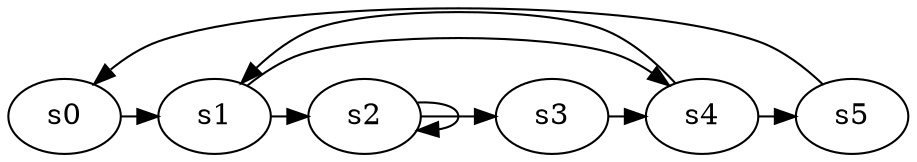 digraph game_0553_cycle_6 {
    s0 [name="s0", player=0];
    s1 [name="s1", player=1, target=1];
    s2 [name="s2", player=1, target=1];
    s3 [name="s3", player=1];
    s4 [name="s4", player=1, target=1];
    s5 [name="s5", player=1, target=1];

    s0 -> s1 [constraint="time % 4 == 0 && !(time % 5 == 0)"];
    s1 -> s2 [constraint="time == 1 || time == 4 || time == 6 || time == 12"];
    s2 -> s3 [constraint="time % 3 == 0"];
    s3 -> s4 [constraint="time == 1 || time == 4 || time == 14 || time == 16 || time == 23"];
    s4 -> s5 [constraint="time == 2 || time == 22"];
    s5 -> s0 [constraint="time % 4 == 1"];
    s1 -> s4 [constraint="time == 2 || time == 6"];
    s2 -> s2 [constraint="time % 3 == 0"];
    s4 -> s1 [constraint="time == 4 || time == 7"];
}
